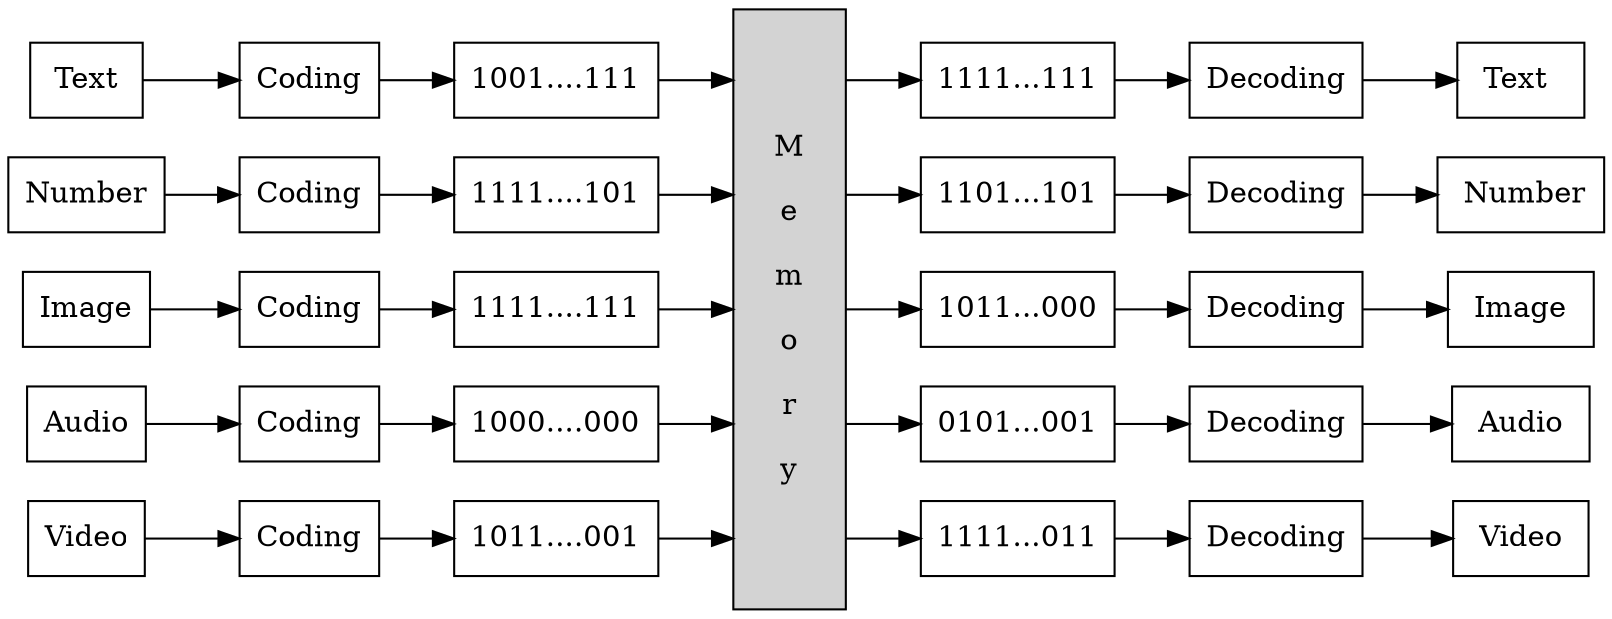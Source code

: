digraph G {
    rankdir = "LR";
    splines=ortho;

    node [shape=record];

    code5 [label="Coding"];
    code4 [label="Coding"];
    code3 [label="Coding"];
    code2 [label="Coding"];
    code1 [label="Coding"];

    decode1 [label="Decoding"];
    decode2 [label="Decoding"];
    decode3 [label="Decoding"];
    decode4 [label="Decoding"];
    decode5 [label="Decoding"];

    Text -> code1
    Number -> code2
    Image -> code3
    Audio -> code4
    Video -> code5

    memory [label="M\n\ne\n\nm\n\no\n\nr\n\ny", height=4, style=filled];

    code1 -> "1001....111" -> memory -> "1111...111" -> decode1 -> " Text  ";
    code2 -> "1111....101" -> memory -> "1101...101" -> decode2 -> " Number";
    code3 -> "1111....111" -> memory -> "1011...000" -> decode3 -> " Image ";
    code4 -> "1000....000" -> memory -> "0101...001" -> decode4 -> " Audio ";
    code5 -> "1011....001" -> memory -> "1111...011" -> decode5 -> " Video ";
}